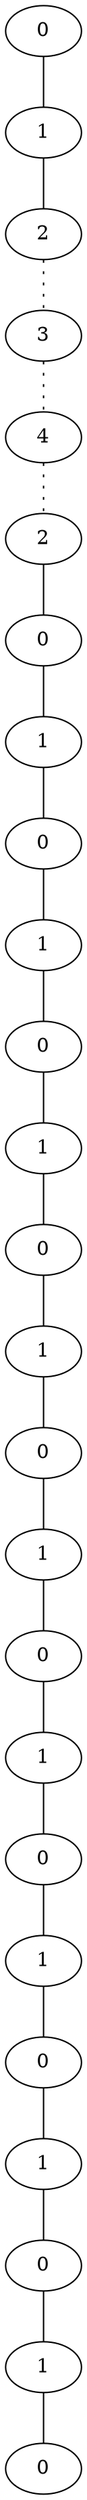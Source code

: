 graph {
a0[label=0];
a1[label=1];
a2[label=2];
a3[label=3];
a4[label=4];
a5[label=2];
a6[label=0];
a7[label=1];
a8[label=0];
a9[label=1];
a10[label=0];
a11[label=1];
a12[label=0];
a13[label=1];
a14[label=0];
a15[label=1];
a16[label=0];
a17[label=1];
a18[label=0];
a19[label=1];
a20[label=0];
a21[label=1];
a22[label=0];
a23[label=1];
a24[label=0];
a0 -- a1;
a1 -- a2;
a2 -- a3 [style=dotted];
a3 -- a4 [style=dotted];
a4 -- a5 [style=dotted];
a5 -- a6;
a6 -- a7;
a7 -- a8;
a8 -- a9;
a9 -- a10;
a10 -- a11;
a11 -- a12;
a12 -- a13;
a13 -- a14;
a14 -- a15;
a15 -- a16;
a16 -- a17;
a17 -- a18;
a18 -- a19;
a19 -- a20;
a20 -- a21;
a21 -- a22;
a22 -- a23;
a23 -- a24;
}
